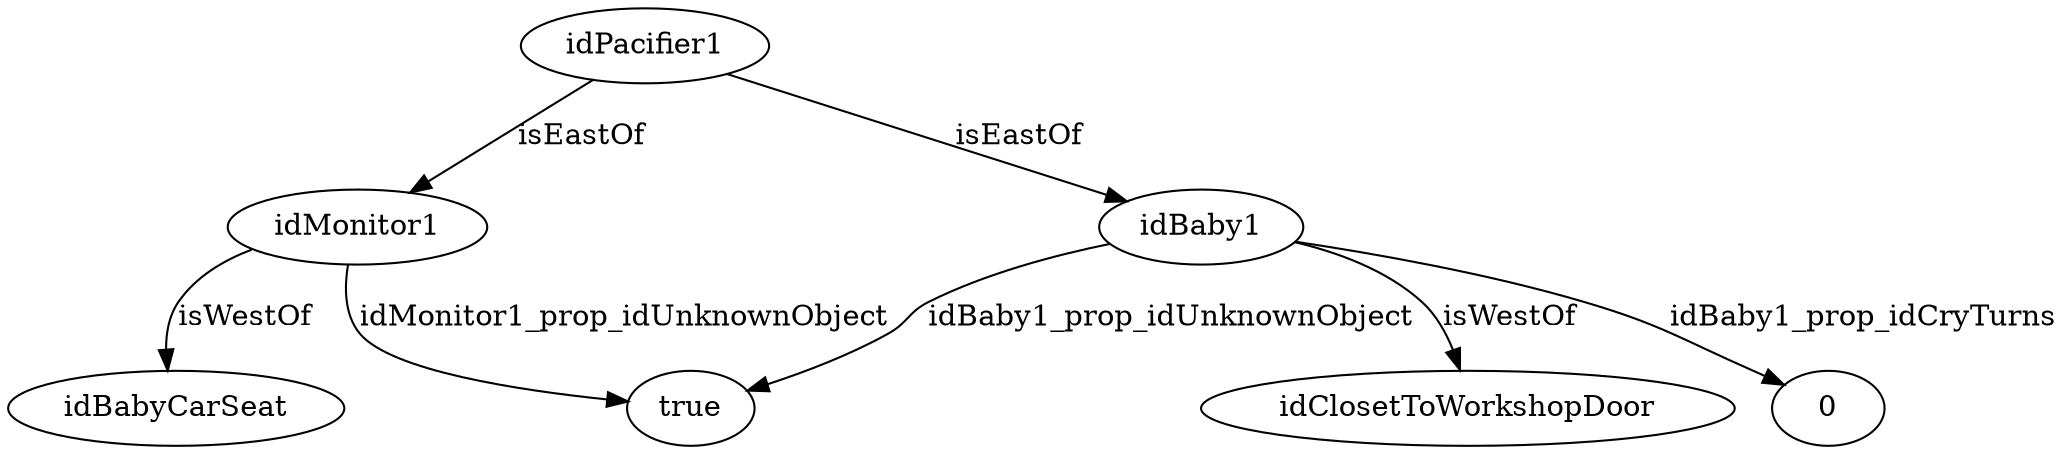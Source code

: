 strict digraph  {
idPacifier1 [node_type=entity_node, root=root];
idMonitor1;
true;
idBaby1;
0;
idBabyCarSeat;
idClosetToWorkshopDoor;
idPacifier1 -> idMonitor1  [edge_type=relationship, label=isEastOf];
idPacifier1 -> idBaby1  [edge_type=relationship, label=isEastOf];
idMonitor1 -> true  [edge_type=property, label=idMonitor1_prop_idUnknownObject];
idMonitor1 -> idBabyCarSeat  [edge_type=relationship, label=isWestOf];
idBaby1 -> 0  [edge_type=property, label=idBaby1_prop_idCryTurns];
idBaby1 -> true  [edge_type=property, label=idBaby1_prop_idUnknownObject];
idBaby1 -> idClosetToWorkshopDoor  [edge_type=relationship, label=isWestOf];
}
